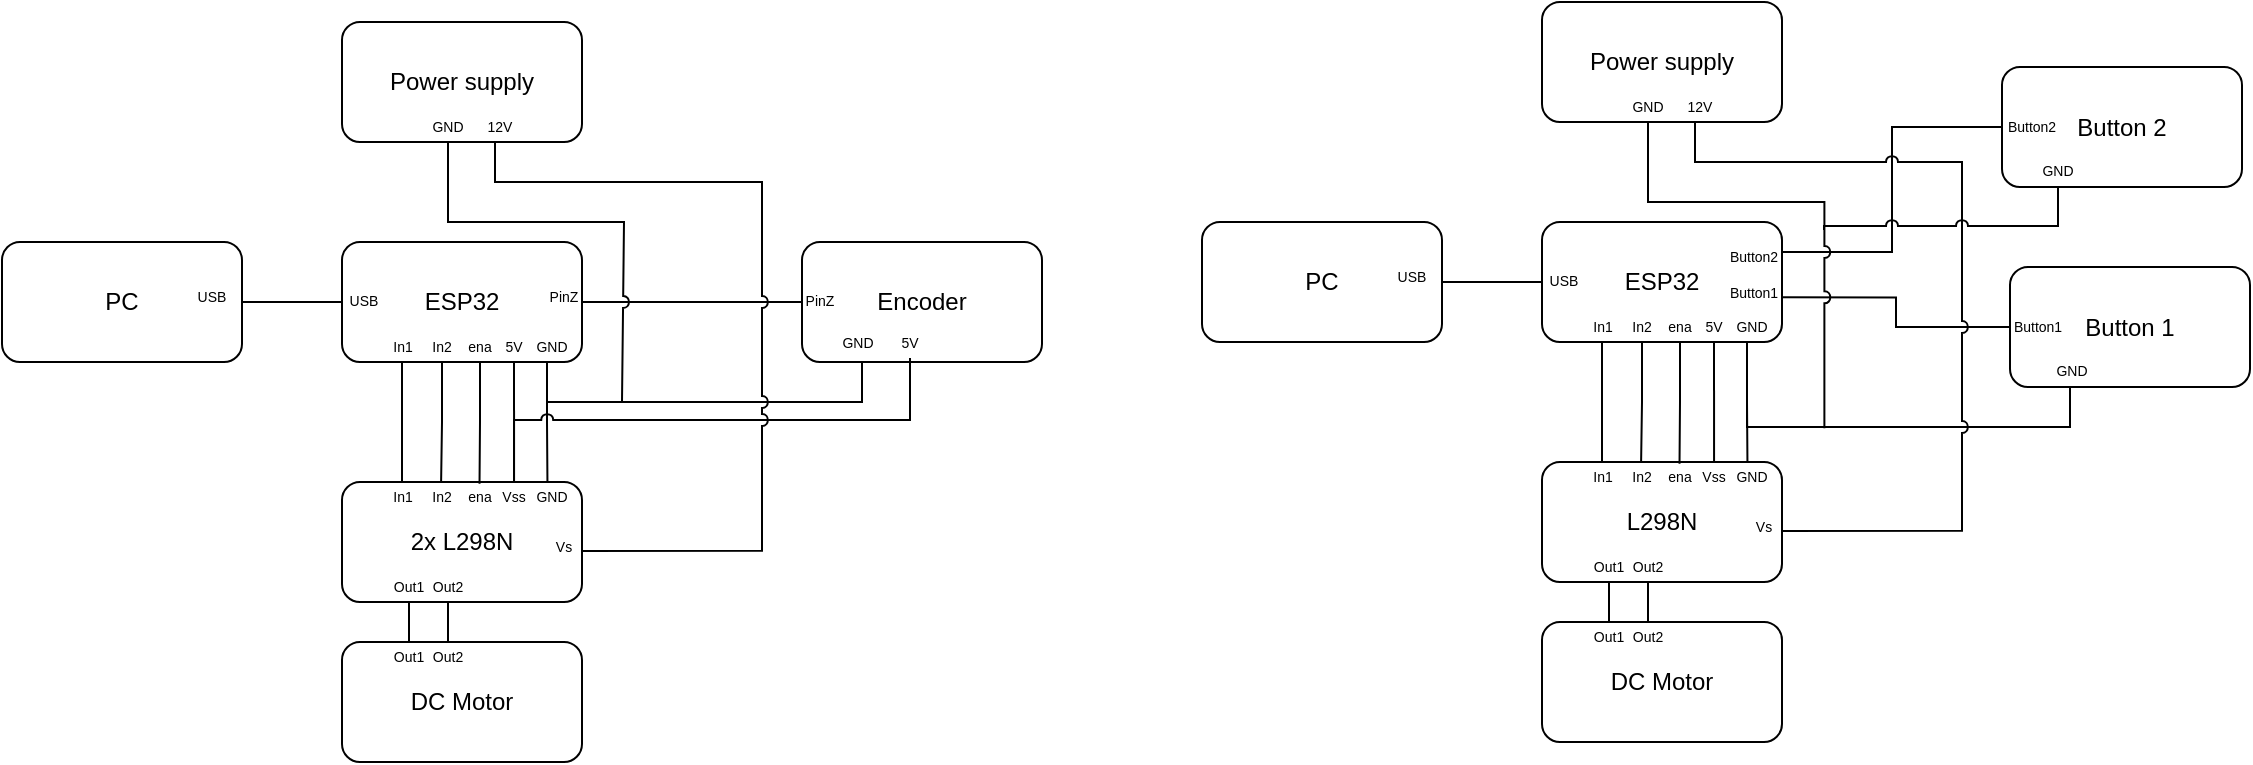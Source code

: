 <mxfile version="26.0.9">
  <diagram name="Page-1" id="eHWCF1_lmu0BEY_m_fHJ">
    <mxGraphModel dx="1500" dy="911" grid="1" gridSize="10" guides="1" tooltips="1" connect="1" arrows="1" fold="1" page="1" pageScale="1" pageWidth="850" pageHeight="1100" math="0" shadow="0">
      <root>
        <mxCell id="0" />
        <mxCell id="1" parent="0" />
        <mxCell id="RhXkEHR4p6690tRJ8TY4-12" style="edgeStyle=orthogonalEdgeStyle;shape=connector;rounded=0;orthogonalLoop=1;jettySize=auto;html=1;exitX=0.25;exitY=1;exitDx=0;exitDy=0;entryX=0.25;entryY=0;entryDx=0;entryDy=0;strokeColor=default;align=center;verticalAlign=middle;fontFamily=Helvetica;fontSize=11;fontColor=default;labelBackgroundColor=default;startFill=0;endArrow=none;" edge="1" parent="1" source="RhXkEHR4p6690tRJ8TY4-1" target="RhXkEHR4p6690tRJ8TY4-3">
          <mxGeometry relative="1" as="geometry" />
        </mxCell>
        <mxCell id="RhXkEHR4p6690tRJ8TY4-1" value="ESP32" style="rounded=1;whiteSpace=wrap;html=1;" vertex="1" parent="1">
          <mxGeometry x="230" y="270" width="120" height="60" as="geometry" />
        </mxCell>
        <mxCell id="RhXkEHR4p6690tRJ8TY4-2" value="Power supply" style="rounded=1;whiteSpace=wrap;html=1;" vertex="1" parent="1">
          <mxGeometry x="230" y="160" width="120" height="60" as="geometry" />
        </mxCell>
        <mxCell id="RhXkEHR4p6690tRJ8TY4-3" value="2x L298N" style="rounded=1;whiteSpace=wrap;html=1;" vertex="1" parent="1">
          <mxGeometry x="230" y="390" width="120" height="60" as="geometry" />
        </mxCell>
        <mxCell id="RhXkEHR4p6690tRJ8TY4-40" style="edgeStyle=orthogonalEdgeStyle;shape=connector;rounded=0;orthogonalLoop=1;jettySize=auto;html=1;exitX=0.25;exitY=1;exitDx=0;exitDy=0;entryX=0.25;entryY=1;entryDx=0;entryDy=0;strokeColor=default;align=center;verticalAlign=middle;fontFamily=Helvetica;fontSize=11;fontColor=default;labelBackgroundColor=default;startFill=0;endArrow=none;" edge="1" parent="1" source="RhXkEHR4p6690tRJ8TY4-6" target="RhXkEHR4p6690tRJ8TY4-19">
          <mxGeometry relative="1" as="geometry" />
        </mxCell>
        <mxCell id="RhXkEHR4p6690tRJ8TY4-6" value="Encoder" style="rounded=1;whiteSpace=wrap;html=1;" vertex="1" parent="1">
          <mxGeometry x="460" y="270" width="120" height="60" as="geometry" />
        </mxCell>
        <mxCell id="RhXkEHR4p6690tRJ8TY4-10" style="edgeStyle=orthogonalEdgeStyle;shape=connector;rounded=0;orthogonalLoop=1;jettySize=auto;html=1;exitX=1;exitY=0.5;exitDx=0;exitDy=0;strokeColor=default;align=center;verticalAlign=middle;fontFamily=Helvetica;fontSize=11;fontColor=default;labelBackgroundColor=default;startFill=0;endArrow=none;entryX=0;entryY=0.5;entryDx=0;entryDy=0;" edge="1" parent="1" source="RhXkEHR4p6690tRJ8TY4-7" target="RhXkEHR4p6690tRJ8TY4-1">
          <mxGeometry relative="1" as="geometry">
            <mxPoint x="220" y="300.143" as="targetPoint" />
          </mxGeometry>
        </mxCell>
        <mxCell id="RhXkEHR4p6690tRJ8TY4-7" value="PC" style="rounded=1;whiteSpace=wrap;html=1;" vertex="1" parent="1">
          <mxGeometry x="60" y="270" width="120" height="60" as="geometry" />
        </mxCell>
        <mxCell id="RhXkEHR4p6690tRJ8TY4-8" value="DC Motor" style="rounded=1;whiteSpace=wrap;html=1;" vertex="1" parent="1">
          <mxGeometry x="230" y="470" width="120" height="60" as="geometry" />
        </mxCell>
        <mxCell id="RhXkEHR4p6690tRJ8TY4-11" value="USB" style="text;html=1;align=center;verticalAlign=middle;whiteSpace=wrap;rounded=0;fontFamily=Helvetica;fontSize=7;fontColor=default;labelBackgroundColor=default;" vertex="1" parent="1">
          <mxGeometry x="226" y="292" width="30" height="15" as="geometry" />
        </mxCell>
        <mxCell id="RhXkEHR4p6690tRJ8TY4-13" value="In1" style="text;html=1;align=center;verticalAlign=middle;whiteSpace=wrap;rounded=0;fontFamily=Helvetica;fontSize=7;fontColor=default;labelBackgroundColor=default;" vertex="1" parent="1">
          <mxGeometry x="253" y="315" width="15" height="15" as="geometry" />
        </mxCell>
        <mxCell id="RhXkEHR4p6690tRJ8TY4-14" value="In2" style="text;html=1;align=center;verticalAlign=middle;whiteSpace=wrap;rounded=0;fontFamily=Helvetica;fontSize=7;fontColor=default;labelBackgroundColor=default;" vertex="1" parent="1">
          <mxGeometry x="275" y="315" width="10" height="15" as="geometry" />
        </mxCell>
        <mxCell id="RhXkEHR4p6690tRJ8TY4-15" value="ena" style="text;html=1;align=center;verticalAlign=middle;whiteSpace=wrap;rounded=0;fontFamily=Helvetica;fontSize=7;fontColor=default;labelBackgroundColor=default;" vertex="1" parent="1">
          <mxGeometry x="294" y="315" width="10" height="15" as="geometry" />
        </mxCell>
        <mxCell id="RhXkEHR4p6690tRJ8TY4-16" style="edgeStyle=orthogonalEdgeStyle;shape=connector;rounded=0;orthogonalLoop=1;jettySize=auto;html=1;exitX=0.5;exitY=1;exitDx=0;exitDy=0;entryX=0.413;entryY=-0.005;entryDx=0;entryDy=0;entryPerimeter=0;strokeColor=default;align=center;verticalAlign=middle;fontFamily=Helvetica;fontSize=11;fontColor=default;labelBackgroundColor=default;startFill=0;endArrow=none;" edge="1" parent="1" source="RhXkEHR4p6690tRJ8TY4-14" target="RhXkEHR4p6690tRJ8TY4-3">
          <mxGeometry relative="1" as="geometry" />
        </mxCell>
        <mxCell id="RhXkEHR4p6690tRJ8TY4-17" style="edgeStyle=orthogonalEdgeStyle;shape=connector;rounded=0;orthogonalLoop=1;jettySize=auto;html=1;exitX=0.5;exitY=1;exitDx=0;exitDy=0;entryX=0.573;entryY=0.014;entryDx=0;entryDy=0;entryPerimeter=0;strokeColor=default;align=center;verticalAlign=middle;fontFamily=Helvetica;fontSize=11;fontColor=default;labelBackgroundColor=default;startFill=0;endArrow=none;" edge="1" parent="1" source="RhXkEHR4p6690tRJ8TY4-15" target="RhXkEHR4p6690tRJ8TY4-3">
          <mxGeometry relative="1" as="geometry" />
        </mxCell>
        <mxCell id="RhXkEHR4p6690tRJ8TY4-18" value="5V" style="text;html=1;align=center;verticalAlign=middle;whiteSpace=wrap;rounded=0;fontFamily=Helvetica;fontSize=7;fontColor=default;labelBackgroundColor=default;" vertex="1" parent="1">
          <mxGeometry x="311" y="315" width="10" height="15" as="geometry" />
        </mxCell>
        <mxCell id="RhXkEHR4p6690tRJ8TY4-19" value="GND" style="text;html=1;align=center;verticalAlign=middle;whiteSpace=wrap;rounded=0;fontFamily=Helvetica;fontSize=7;fontColor=default;labelBackgroundColor=default;" vertex="1" parent="1">
          <mxGeometry x="330" y="315" width="10" height="15" as="geometry" />
        </mxCell>
        <mxCell id="RhXkEHR4p6690tRJ8TY4-20" style="edgeStyle=orthogonalEdgeStyle;shape=connector;rounded=0;orthogonalLoop=1;jettySize=auto;html=1;exitX=0.5;exitY=1;exitDx=0;exitDy=0;entryX=0.717;entryY=0.008;entryDx=0;entryDy=0;entryPerimeter=0;strokeColor=default;align=center;verticalAlign=middle;fontFamily=Helvetica;fontSize=11;fontColor=default;labelBackgroundColor=default;startFill=0;endArrow=none;" edge="1" parent="1" source="RhXkEHR4p6690tRJ8TY4-18" target="RhXkEHR4p6690tRJ8TY4-3">
          <mxGeometry relative="1" as="geometry" />
        </mxCell>
        <mxCell id="RhXkEHR4p6690tRJ8TY4-21" style="edgeStyle=orthogonalEdgeStyle;shape=connector;rounded=0;orthogonalLoop=1;jettySize=auto;html=1;exitX=0.25;exitY=1;exitDx=0;exitDy=0;entryX=0.856;entryY=0.002;entryDx=0;entryDy=0;entryPerimeter=0;strokeColor=default;align=center;verticalAlign=middle;fontFamily=Helvetica;fontSize=11;fontColor=default;labelBackgroundColor=default;startFill=0;endArrow=none;" edge="1" parent="1" source="RhXkEHR4p6690tRJ8TY4-19" target="RhXkEHR4p6690tRJ8TY4-3">
          <mxGeometry relative="1" as="geometry" />
        </mxCell>
        <mxCell id="RhXkEHR4p6690tRJ8TY4-22" value="In1" style="text;html=1;align=center;verticalAlign=middle;whiteSpace=wrap;rounded=0;fontFamily=Helvetica;fontSize=7;fontColor=default;labelBackgroundColor=default;" vertex="1" parent="1">
          <mxGeometry x="253" y="390" width="15" height="15" as="geometry" />
        </mxCell>
        <mxCell id="RhXkEHR4p6690tRJ8TY4-23" value="In2" style="text;html=1;align=center;verticalAlign=middle;whiteSpace=wrap;rounded=0;fontFamily=Helvetica;fontSize=7;fontColor=default;labelBackgroundColor=default;" vertex="1" parent="1">
          <mxGeometry x="275" y="390" width="10" height="15" as="geometry" />
        </mxCell>
        <mxCell id="RhXkEHR4p6690tRJ8TY4-24" value="ena" style="text;html=1;align=center;verticalAlign=middle;whiteSpace=wrap;rounded=0;fontFamily=Helvetica;fontSize=7;fontColor=default;labelBackgroundColor=default;" vertex="1" parent="1">
          <mxGeometry x="294" y="390" width="10" height="15" as="geometry" />
        </mxCell>
        <mxCell id="RhXkEHR4p6690tRJ8TY4-25" value="Vss" style="text;html=1;align=center;verticalAlign=middle;whiteSpace=wrap;rounded=0;fontFamily=Helvetica;fontSize=7;fontColor=default;labelBackgroundColor=default;" vertex="1" parent="1">
          <mxGeometry x="311" y="390" width="10" height="15" as="geometry" />
        </mxCell>
        <mxCell id="RhXkEHR4p6690tRJ8TY4-26" value="GND" style="text;html=1;align=center;verticalAlign=middle;whiteSpace=wrap;rounded=0;fontFamily=Helvetica;fontSize=7;fontColor=default;labelBackgroundColor=default;" vertex="1" parent="1">
          <mxGeometry x="330" y="390" width="10" height="15" as="geometry" />
        </mxCell>
        <mxCell id="RhXkEHR4p6690tRJ8TY4-27" value="Out1" style="text;html=1;align=center;verticalAlign=middle;whiteSpace=wrap;rounded=0;fontFamily=Helvetica;fontSize=7;fontColor=default;labelBackgroundColor=default;" vertex="1" parent="1">
          <mxGeometry x="256" y="435" width="15" height="15" as="geometry" />
        </mxCell>
        <mxCell id="RhXkEHR4p6690tRJ8TY4-50" style="edgeStyle=orthogonalEdgeStyle;shape=connector;rounded=0;orthogonalLoop=1;jettySize=auto;html=1;exitX=0.5;exitY=1;exitDx=0;exitDy=0;entryX=0.5;entryY=0;entryDx=0;entryDy=0;strokeColor=default;align=center;verticalAlign=middle;fontFamily=Helvetica;fontSize=11;fontColor=default;labelBackgroundColor=default;startFill=0;endArrow=none;" edge="1" parent="1" source="RhXkEHR4p6690tRJ8TY4-28" target="RhXkEHR4p6690tRJ8TY4-45">
          <mxGeometry relative="1" as="geometry" />
        </mxCell>
        <mxCell id="RhXkEHR4p6690tRJ8TY4-28" value="Out2" style="text;html=1;align=center;verticalAlign=middle;whiteSpace=wrap;rounded=0;fontFamily=Helvetica;fontSize=7;fontColor=default;labelBackgroundColor=default;" vertex="1" parent="1">
          <mxGeometry x="278" y="435" width="10" height="15" as="geometry" />
        </mxCell>
        <mxCell id="RhXkEHR4p6690tRJ8TY4-29" style="edgeStyle=orthogonalEdgeStyle;shape=connector;rounded=0;orthogonalLoop=1;jettySize=auto;html=1;exitX=0.5;exitY=1;exitDx=0;exitDy=0;strokeColor=default;align=center;verticalAlign=middle;fontFamily=Helvetica;fontSize=11;fontColor=default;labelBackgroundColor=default;startFill=0;endArrow=none;entryX=0.5;entryY=0;entryDx=0;entryDy=0;" edge="1" parent="1" source="RhXkEHR4p6690tRJ8TY4-27" target="RhXkEHR4p6690tRJ8TY4-44">
          <mxGeometry relative="1" as="geometry">
            <mxPoint x="264" y="580" as="targetPoint" />
          </mxGeometry>
        </mxCell>
        <mxCell id="RhXkEHR4p6690tRJ8TY4-31" value="Vs" style="text;html=1;align=center;verticalAlign=middle;whiteSpace=wrap;rounded=0;fontFamily=Helvetica;fontSize=7;fontColor=default;labelBackgroundColor=default;" vertex="1" parent="1">
          <mxGeometry x="336" y="415" width="10" height="15" as="geometry" />
        </mxCell>
        <mxCell id="RhXkEHR4p6690tRJ8TY4-33" value="12V" style="text;html=1;align=center;verticalAlign=middle;whiteSpace=wrap;rounded=0;fontFamily=Helvetica;fontSize=7;fontColor=default;labelBackgroundColor=default;" vertex="1" parent="1">
          <mxGeometry x="304" y="205" width="10" height="15" as="geometry" />
        </mxCell>
        <mxCell id="RhXkEHR4p6690tRJ8TY4-34" value="GND" style="text;html=1;align=center;verticalAlign=middle;whiteSpace=wrap;rounded=0;fontFamily=Helvetica;fontSize=7;fontColor=default;labelBackgroundColor=default;" vertex="1" parent="1">
          <mxGeometry x="278" y="205" width="10" height="15" as="geometry" />
        </mxCell>
        <mxCell id="RhXkEHR4p6690tRJ8TY4-35" value="PinZ" style="text;html=1;align=center;verticalAlign=middle;whiteSpace=wrap;rounded=0;fontFamily=Helvetica;fontSize=7;fontColor=default;labelBackgroundColor=default;" vertex="1" parent="1">
          <mxGeometry x="336" y="290" width="10" height="15" as="geometry" />
        </mxCell>
        <mxCell id="RhXkEHR4p6690tRJ8TY4-36" value="PinZ" style="text;html=1;align=center;verticalAlign=middle;whiteSpace=wrap;rounded=0;fontFamily=Helvetica;fontSize=7;fontColor=default;labelBackgroundColor=default;" vertex="1" parent="1">
          <mxGeometry x="464" y="292.5" width="10" height="15" as="geometry" />
        </mxCell>
        <mxCell id="RhXkEHR4p6690tRJ8TY4-37" value="GND" style="text;html=1;align=center;verticalAlign=middle;whiteSpace=wrap;rounded=0;fontFamily=Helvetica;fontSize=7;fontColor=default;labelBackgroundColor=default;" vertex="1" parent="1">
          <mxGeometry x="483" y="313" width="10" height="15" as="geometry" />
        </mxCell>
        <mxCell id="RhXkEHR4p6690tRJ8TY4-39" style="edgeStyle=orthogonalEdgeStyle;shape=connector;rounded=0;orthogonalLoop=1;jettySize=auto;html=1;exitX=0.5;exitY=1;exitDx=0;exitDy=0;entryX=0.5;entryY=0;entryDx=0;entryDy=0;strokeColor=default;align=center;verticalAlign=middle;fontFamily=Helvetica;fontSize=11;fontColor=default;labelBackgroundColor=default;startFill=0;endArrow=none;jumpStyle=arc;" edge="1" parent="1" source="RhXkEHR4p6690tRJ8TY4-38" target="RhXkEHR4p6690tRJ8TY4-25">
          <mxGeometry relative="1" as="geometry" />
        </mxCell>
        <mxCell id="RhXkEHR4p6690tRJ8TY4-38" value="5V" style="text;html=1;align=center;verticalAlign=middle;whiteSpace=wrap;rounded=0;fontFamily=Helvetica;fontSize=7;fontColor=default;labelBackgroundColor=default;" vertex="1" parent="1">
          <mxGeometry x="509" y="313" width="10" height="15" as="geometry" />
        </mxCell>
        <mxCell id="RhXkEHR4p6690tRJ8TY4-41" style="edgeStyle=orthogonalEdgeStyle;shape=connector;rounded=0;orthogonalLoop=1;jettySize=auto;html=1;entryX=1;entryY=0.5;entryDx=0;entryDy=0;strokeColor=default;align=center;verticalAlign=middle;fontFamily=Helvetica;fontSize=11;fontColor=default;labelBackgroundColor=default;startFill=0;endArrow=none;" edge="1" parent="1" source="RhXkEHR4p6690tRJ8TY4-6" target="RhXkEHR4p6690tRJ8TY4-1">
          <mxGeometry relative="1" as="geometry" />
        </mxCell>
        <mxCell id="RhXkEHR4p6690tRJ8TY4-44" value="Out1" style="text;html=1;align=center;verticalAlign=middle;whiteSpace=wrap;rounded=0;fontFamily=Helvetica;fontSize=7;fontColor=default;labelBackgroundColor=default;" vertex="1" parent="1">
          <mxGeometry x="256" y="470" width="15" height="15" as="geometry" />
        </mxCell>
        <mxCell id="RhXkEHR4p6690tRJ8TY4-45" value="Out2" style="text;html=1;align=center;verticalAlign=middle;whiteSpace=wrap;rounded=0;fontFamily=Helvetica;fontSize=7;fontColor=default;labelBackgroundColor=default;" vertex="1" parent="1">
          <mxGeometry x="278" y="470" width="10" height="15" as="geometry" />
        </mxCell>
        <mxCell id="RhXkEHR4p6690tRJ8TY4-47" style="edgeStyle=orthogonalEdgeStyle;shape=connector;rounded=0;orthogonalLoop=1;jettySize=auto;html=1;exitX=0.5;exitY=1;exitDx=0;exitDy=0;strokeColor=default;align=center;verticalAlign=middle;fontFamily=Helvetica;fontSize=11;fontColor=default;labelBackgroundColor=default;startFill=0;endArrow=none;jumpStyle=arc;" edge="1" parent="1" source="RhXkEHR4p6690tRJ8TY4-34">
          <mxGeometry relative="1" as="geometry">
            <mxPoint x="370" y="350" as="targetPoint" />
            <Array as="points">
              <mxPoint x="283" y="260" />
              <mxPoint x="371" y="260" />
              <mxPoint x="371" y="350" />
            </Array>
          </mxGeometry>
        </mxCell>
        <mxCell id="RhXkEHR4p6690tRJ8TY4-48" style="edgeStyle=orthogonalEdgeStyle;shape=connector;rounded=0;orthogonalLoop=1;jettySize=auto;html=1;exitX=0.25;exitY=1;exitDx=0;exitDy=0;strokeColor=default;align=center;verticalAlign=middle;fontFamily=Helvetica;fontSize=11;fontColor=default;labelBackgroundColor=default;startFill=0;endArrow=none;entryX=1.003;entryY=0.574;entryDx=0;entryDy=0;entryPerimeter=0;jumpStyle=arc;" edge="1" parent="1" source="RhXkEHR4p6690tRJ8TY4-33" target="RhXkEHR4p6690tRJ8TY4-3">
          <mxGeometry relative="1" as="geometry">
            <mxPoint x="400" y="470" as="targetPoint" />
            <Array as="points">
              <mxPoint x="307" y="240" />
              <mxPoint x="440" y="240" />
              <mxPoint x="440" y="424" />
            </Array>
          </mxGeometry>
        </mxCell>
        <mxCell id="RhXkEHR4p6690tRJ8TY4-49" value="USB" style="text;html=1;align=center;verticalAlign=middle;whiteSpace=wrap;rounded=0;fontFamily=Helvetica;fontSize=7;fontColor=default;labelBackgroundColor=default;" vertex="1" parent="1">
          <mxGeometry x="150" y="290" width="30" height="15" as="geometry" />
        </mxCell>
        <mxCell id="RhXkEHR4p6690tRJ8TY4-51" style="edgeStyle=orthogonalEdgeStyle;shape=connector;rounded=0;orthogonalLoop=1;jettySize=auto;html=1;exitX=0.25;exitY=1;exitDx=0;exitDy=0;entryX=0.25;entryY=0;entryDx=0;entryDy=0;strokeColor=default;align=center;verticalAlign=middle;fontFamily=Helvetica;fontSize=11;fontColor=default;labelBackgroundColor=default;startFill=0;endArrow=none;" edge="1" parent="1" source="RhXkEHR4p6690tRJ8TY4-52" target="RhXkEHR4p6690tRJ8TY4-54">
          <mxGeometry relative="1" as="geometry" />
        </mxCell>
        <mxCell id="RhXkEHR4p6690tRJ8TY4-99" style="edgeStyle=orthogonalEdgeStyle;shape=connector;rounded=0;orthogonalLoop=1;jettySize=auto;html=1;exitX=1;exitY=0.25;exitDx=0;exitDy=0;entryX=0;entryY=0.5;entryDx=0;entryDy=0;strokeColor=default;align=center;verticalAlign=middle;fontFamily=Helvetica;fontSize=11;fontColor=default;labelBackgroundColor=default;startFill=0;endArrow=none;" edge="1" parent="1" source="RhXkEHR4p6690tRJ8TY4-52" target="RhXkEHR4p6690tRJ8TY4-93">
          <mxGeometry relative="1" as="geometry" />
        </mxCell>
        <mxCell id="RhXkEHR4p6690tRJ8TY4-52" value="ESP32" style="rounded=1;whiteSpace=wrap;html=1;" vertex="1" parent="1">
          <mxGeometry x="830" y="260" width="120" height="60" as="geometry" />
        </mxCell>
        <mxCell id="RhXkEHR4p6690tRJ8TY4-53" value="Power supply" style="rounded=1;whiteSpace=wrap;html=1;" vertex="1" parent="1">
          <mxGeometry x="830" y="150" width="120" height="60" as="geometry" />
        </mxCell>
        <mxCell id="RhXkEHR4p6690tRJ8TY4-54" value="L298N" style="rounded=1;whiteSpace=wrap;html=1;" vertex="1" parent="1">
          <mxGeometry x="830" y="380" width="120" height="60" as="geometry" />
        </mxCell>
        <mxCell id="RhXkEHR4p6690tRJ8TY4-55" style="edgeStyle=orthogonalEdgeStyle;shape=connector;rounded=0;orthogonalLoop=1;jettySize=auto;html=1;exitX=0.25;exitY=1;exitDx=0;exitDy=0;entryX=0.25;entryY=1;entryDx=0;entryDy=0;strokeColor=default;align=center;verticalAlign=middle;fontFamily=Helvetica;fontSize=11;fontColor=default;labelBackgroundColor=default;startFill=0;endArrow=none;" edge="1" parent="1" source="RhXkEHR4p6690tRJ8TY4-56" target="RhXkEHR4p6690tRJ8TY4-67">
          <mxGeometry relative="1" as="geometry" />
        </mxCell>
        <mxCell id="RhXkEHR4p6690tRJ8TY4-56" value="Button 1" style="rounded=1;whiteSpace=wrap;html=1;" vertex="1" parent="1">
          <mxGeometry x="1064" y="282.5" width="120" height="60" as="geometry" />
        </mxCell>
        <mxCell id="RhXkEHR4p6690tRJ8TY4-57" style="edgeStyle=orthogonalEdgeStyle;shape=connector;rounded=0;orthogonalLoop=1;jettySize=auto;html=1;exitX=1;exitY=0.5;exitDx=0;exitDy=0;strokeColor=default;align=center;verticalAlign=middle;fontFamily=Helvetica;fontSize=11;fontColor=default;labelBackgroundColor=default;startFill=0;endArrow=none;entryX=0;entryY=0.5;entryDx=0;entryDy=0;" edge="1" parent="1" source="RhXkEHR4p6690tRJ8TY4-58" target="RhXkEHR4p6690tRJ8TY4-52">
          <mxGeometry relative="1" as="geometry">
            <mxPoint x="820" y="290.143" as="targetPoint" />
          </mxGeometry>
        </mxCell>
        <mxCell id="RhXkEHR4p6690tRJ8TY4-58" value="PC" style="rounded=1;whiteSpace=wrap;html=1;" vertex="1" parent="1">
          <mxGeometry x="660" y="260" width="120" height="60" as="geometry" />
        </mxCell>
        <mxCell id="RhXkEHR4p6690tRJ8TY4-59" value="DC Motor" style="rounded=1;whiteSpace=wrap;html=1;" vertex="1" parent="1">
          <mxGeometry x="830" y="460" width="120" height="60" as="geometry" />
        </mxCell>
        <mxCell id="RhXkEHR4p6690tRJ8TY4-60" value="USB" style="text;html=1;align=center;verticalAlign=middle;whiteSpace=wrap;rounded=0;fontFamily=Helvetica;fontSize=7;fontColor=default;labelBackgroundColor=default;" vertex="1" parent="1">
          <mxGeometry x="826" y="282" width="30" height="15" as="geometry" />
        </mxCell>
        <mxCell id="RhXkEHR4p6690tRJ8TY4-61" value="In1" style="text;html=1;align=center;verticalAlign=middle;whiteSpace=wrap;rounded=0;fontFamily=Helvetica;fontSize=7;fontColor=default;labelBackgroundColor=default;" vertex="1" parent="1">
          <mxGeometry x="853" y="305" width="15" height="15" as="geometry" />
        </mxCell>
        <mxCell id="RhXkEHR4p6690tRJ8TY4-62" value="In2" style="text;html=1;align=center;verticalAlign=middle;whiteSpace=wrap;rounded=0;fontFamily=Helvetica;fontSize=7;fontColor=default;labelBackgroundColor=default;" vertex="1" parent="1">
          <mxGeometry x="875" y="305" width="10" height="15" as="geometry" />
        </mxCell>
        <mxCell id="RhXkEHR4p6690tRJ8TY4-63" value="ena" style="text;html=1;align=center;verticalAlign=middle;whiteSpace=wrap;rounded=0;fontFamily=Helvetica;fontSize=7;fontColor=default;labelBackgroundColor=default;" vertex="1" parent="1">
          <mxGeometry x="894" y="305" width="10" height="15" as="geometry" />
        </mxCell>
        <mxCell id="RhXkEHR4p6690tRJ8TY4-64" style="edgeStyle=orthogonalEdgeStyle;shape=connector;rounded=0;orthogonalLoop=1;jettySize=auto;html=1;exitX=0.5;exitY=1;exitDx=0;exitDy=0;entryX=0.413;entryY=-0.005;entryDx=0;entryDy=0;entryPerimeter=0;strokeColor=default;align=center;verticalAlign=middle;fontFamily=Helvetica;fontSize=11;fontColor=default;labelBackgroundColor=default;startFill=0;endArrow=none;" edge="1" parent="1" source="RhXkEHR4p6690tRJ8TY4-62" target="RhXkEHR4p6690tRJ8TY4-54">
          <mxGeometry relative="1" as="geometry" />
        </mxCell>
        <mxCell id="RhXkEHR4p6690tRJ8TY4-65" style="edgeStyle=orthogonalEdgeStyle;shape=connector;rounded=0;orthogonalLoop=1;jettySize=auto;html=1;exitX=0.5;exitY=1;exitDx=0;exitDy=0;entryX=0.573;entryY=0.014;entryDx=0;entryDy=0;entryPerimeter=0;strokeColor=default;align=center;verticalAlign=middle;fontFamily=Helvetica;fontSize=11;fontColor=default;labelBackgroundColor=default;startFill=0;endArrow=none;" edge="1" parent="1" source="RhXkEHR4p6690tRJ8TY4-63" target="RhXkEHR4p6690tRJ8TY4-54">
          <mxGeometry relative="1" as="geometry" />
        </mxCell>
        <mxCell id="RhXkEHR4p6690tRJ8TY4-66" value="5V" style="text;html=1;align=center;verticalAlign=middle;whiteSpace=wrap;rounded=0;fontFamily=Helvetica;fontSize=7;fontColor=default;labelBackgroundColor=default;" vertex="1" parent="1">
          <mxGeometry x="911" y="305" width="10" height="15" as="geometry" />
        </mxCell>
        <mxCell id="RhXkEHR4p6690tRJ8TY4-67" value="GND" style="text;html=1;align=center;verticalAlign=middle;whiteSpace=wrap;rounded=0;fontFamily=Helvetica;fontSize=7;fontColor=default;labelBackgroundColor=default;" vertex="1" parent="1">
          <mxGeometry x="930" y="305" width="10" height="15" as="geometry" />
        </mxCell>
        <mxCell id="RhXkEHR4p6690tRJ8TY4-68" style="edgeStyle=orthogonalEdgeStyle;shape=connector;rounded=0;orthogonalLoop=1;jettySize=auto;html=1;exitX=0.5;exitY=1;exitDx=0;exitDy=0;entryX=0.717;entryY=0.008;entryDx=0;entryDy=0;entryPerimeter=0;strokeColor=default;align=center;verticalAlign=middle;fontFamily=Helvetica;fontSize=11;fontColor=default;labelBackgroundColor=default;startFill=0;endArrow=none;" edge="1" parent="1" source="RhXkEHR4p6690tRJ8TY4-66" target="RhXkEHR4p6690tRJ8TY4-54">
          <mxGeometry relative="1" as="geometry" />
        </mxCell>
        <mxCell id="RhXkEHR4p6690tRJ8TY4-69" style="edgeStyle=orthogonalEdgeStyle;shape=connector;rounded=0;orthogonalLoop=1;jettySize=auto;html=1;exitX=0.25;exitY=1;exitDx=0;exitDy=0;entryX=0.856;entryY=0.002;entryDx=0;entryDy=0;entryPerimeter=0;strokeColor=default;align=center;verticalAlign=middle;fontFamily=Helvetica;fontSize=11;fontColor=default;labelBackgroundColor=default;startFill=0;endArrow=none;" edge="1" parent="1" source="RhXkEHR4p6690tRJ8TY4-67" target="RhXkEHR4p6690tRJ8TY4-54">
          <mxGeometry relative="1" as="geometry" />
        </mxCell>
        <mxCell id="RhXkEHR4p6690tRJ8TY4-70" value="In1" style="text;html=1;align=center;verticalAlign=middle;whiteSpace=wrap;rounded=0;fontFamily=Helvetica;fontSize=7;fontColor=default;labelBackgroundColor=default;" vertex="1" parent="1">
          <mxGeometry x="853" y="380" width="15" height="15" as="geometry" />
        </mxCell>
        <mxCell id="RhXkEHR4p6690tRJ8TY4-71" value="In2" style="text;html=1;align=center;verticalAlign=middle;whiteSpace=wrap;rounded=0;fontFamily=Helvetica;fontSize=7;fontColor=default;labelBackgroundColor=default;" vertex="1" parent="1">
          <mxGeometry x="875" y="380" width="10" height="15" as="geometry" />
        </mxCell>
        <mxCell id="RhXkEHR4p6690tRJ8TY4-72" value="ena" style="text;html=1;align=center;verticalAlign=middle;whiteSpace=wrap;rounded=0;fontFamily=Helvetica;fontSize=7;fontColor=default;labelBackgroundColor=default;" vertex="1" parent="1">
          <mxGeometry x="894" y="380" width="10" height="15" as="geometry" />
        </mxCell>
        <mxCell id="RhXkEHR4p6690tRJ8TY4-73" value="Vss" style="text;html=1;align=center;verticalAlign=middle;whiteSpace=wrap;rounded=0;fontFamily=Helvetica;fontSize=7;fontColor=default;labelBackgroundColor=default;" vertex="1" parent="1">
          <mxGeometry x="911" y="380" width="10" height="15" as="geometry" />
        </mxCell>
        <mxCell id="RhXkEHR4p6690tRJ8TY4-74" value="GND" style="text;html=1;align=center;verticalAlign=middle;whiteSpace=wrap;rounded=0;fontFamily=Helvetica;fontSize=7;fontColor=default;labelBackgroundColor=default;" vertex="1" parent="1">
          <mxGeometry x="930" y="380" width="10" height="15" as="geometry" />
        </mxCell>
        <mxCell id="RhXkEHR4p6690tRJ8TY4-75" value="Out1" style="text;html=1;align=center;verticalAlign=middle;whiteSpace=wrap;rounded=0;fontFamily=Helvetica;fontSize=7;fontColor=default;labelBackgroundColor=default;" vertex="1" parent="1">
          <mxGeometry x="856" y="425" width="15" height="15" as="geometry" />
        </mxCell>
        <mxCell id="RhXkEHR4p6690tRJ8TY4-76" style="edgeStyle=orthogonalEdgeStyle;shape=connector;rounded=0;orthogonalLoop=1;jettySize=auto;html=1;exitX=0.5;exitY=1;exitDx=0;exitDy=0;entryX=0.5;entryY=0;entryDx=0;entryDy=0;strokeColor=default;align=center;verticalAlign=middle;fontFamily=Helvetica;fontSize=11;fontColor=default;labelBackgroundColor=default;startFill=0;endArrow=none;" edge="1" parent="1" source="RhXkEHR4p6690tRJ8TY4-77" target="RhXkEHR4p6690tRJ8TY4-89">
          <mxGeometry relative="1" as="geometry" />
        </mxCell>
        <mxCell id="RhXkEHR4p6690tRJ8TY4-77" value="Out2" style="text;html=1;align=center;verticalAlign=middle;whiteSpace=wrap;rounded=0;fontFamily=Helvetica;fontSize=7;fontColor=default;labelBackgroundColor=default;" vertex="1" parent="1">
          <mxGeometry x="878" y="425" width="10" height="15" as="geometry" />
        </mxCell>
        <mxCell id="RhXkEHR4p6690tRJ8TY4-78" style="edgeStyle=orthogonalEdgeStyle;shape=connector;rounded=0;orthogonalLoop=1;jettySize=auto;html=1;exitX=0.5;exitY=1;exitDx=0;exitDy=0;strokeColor=default;align=center;verticalAlign=middle;fontFamily=Helvetica;fontSize=11;fontColor=default;labelBackgroundColor=default;startFill=0;endArrow=none;entryX=0.5;entryY=0;entryDx=0;entryDy=0;" edge="1" parent="1" source="RhXkEHR4p6690tRJ8TY4-75" target="RhXkEHR4p6690tRJ8TY4-88">
          <mxGeometry relative="1" as="geometry">
            <mxPoint x="864" y="570" as="targetPoint" />
          </mxGeometry>
        </mxCell>
        <mxCell id="RhXkEHR4p6690tRJ8TY4-79" value="Vs" style="text;html=1;align=center;verticalAlign=middle;whiteSpace=wrap;rounded=0;fontFamily=Helvetica;fontSize=7;fontColor=default;labelBackgroundColor=default;" vertex="1" parent="1">
          <mxGeometry x="936" y="405" width="10" height="15" as="geometry" />
        </mxCell>
        <mxCell id="RhXkEHR4p6690tRJ8TY4-80" value="12V" style="text;html=1;align=center;verticalAlign=middle;whiteSpace=wrap;rounded=0;fontFamily=Helvetica;fontSize=7;fontColor=default;labelBackgroundColor=default;" vertex="1" parent="1">
          <mxGeometry x="904" y="195" width="10" height="15" as="geometry" />
        </mxCell>
        <mxCell id="RhXkEHR4p6690tRJ8TY4-81" value="GND" style="text;html=1;align=center;verticalAlign=middle;whiteSpace=wrap;rounded=0;fontFamily=Helvetica;fontSize=7;fontColor=default;labelBackgroundColor=default;" vertex="1" parent="1">
          <mxGeometry x="878" y="195" width="10" height="15" as="geometry" />
        </mxCell>
        <mxCell id="RhXkEHR4p6690tRJ8TY4-82" value="Button1" style="text;html=1;align=center;verticalAlign=middle;whiteSpace=wrap;rounded=0;fontFamily=Helvetica;fontSize=7;fontColor=default;labelBackgroundColor=default;" vertex="1" parent="1">
          <mxGeometry x="931" y="288" width="10" height="15" as="geometry" />
        </mxCell>
        <mxCell id="RhXkEHR4p6690tRJ8TY4-83" value="Button1" style="text;html=1;align=center;verticalAlign=middle;whiteSpace=wrap;rounded=0;fontFamily=Helvetica;fontSize=7;fontColor=default;labelBackgroundColor=default;" vertex="1" parent="1">
          <mxGeometry x="1073" y="305" width="10" height="15" as="geometry" />
        </mxCell>
        <mxCell id="RhXkEHR4p6690tRJ8TY4-84" value="GND" style="text;html=1;align=center;verticalAlign=middle;whiteSpace=wrap;rounded=0;fontFamily=Helvetica;fontSize=7;fontColor=default;labelBackgroundColor=default;" vertex="1" parent="1">
          <mxGeometry x="1090" y="327.5" width="10" height="15" as="geometry" />
        </mxCell>
        <mxCell id="RhXkEHR4p6690tRJ8TY4-87" style="edgeStyle=orthogonalEdgeStyle;shape=connector;rounded=0;orthogonalLoop=1;jettySize=auto;html=1;entryX=0.998;entryY=0.628;entryDx=0;entryDy=0;strokeColor=default;align=center;verticalAlign=middle;fontFamily=Helvetica;fontSize=11;fontColor=default;labelBackgroundColor=default;startFill=0;endArrow=none;entryPerimeter=0;" edge="1" parent="1" source="RhXkEHR4p6690tRJ8TY4-56" target="RhXkEHR4p6690tRJ8TY4-52">
          <mxGeometry relative="1" as="geometry" />
        </mxCell>
        <mxCell id="RhXkEHR4p6690tRJ8TY4-88" value="Out1" style="text;html=1;align=center;verticalAlign=middle;whiteSpace=wrap;rounded=0;fontFamily=Helvetica;fontSize=7;fontColor=default;labelBackgroundColor=default;" vertex="1" parent="1">
          <mxGeometry x="856" y="460" width="15" height="15" as="geometry" />
        </mxCell>
        <mxCell id="RhXkEHR4p6690tRJ8TY4-89" value="Out2" style="text;html=1;align=center;verticalAlign=middle;whiteSpace=wrap;rounded=0;fontFamily=Helvetica;fontSize=7;fontColor=default;labelBackgroundColor=default;" vertex="1" parent="1">
          <mxGeometry x="878" y="460" width="10" height="15" as="geometry" />
        </mxCell>
        <mxCell id="RhXkEHR4p6690tRJ8TY4-91" style="edgeStyle=orthogonalEdgeStyle;shape=connector;rounded=0;orthogonalLoop=1;jettySize=auto;html=1;exitX=0.25;exitY=1;exitDx=0;exitDy=0;strokeColor=default;align=center;verticalAlign=middle;fontFamily=Helvetica;fontSize=11;fontColor=default;labelBackgroundColor=default;startFill=0;endArrow=none;entryX=1.003;entryY=0.574;entryDx=0;entryDy=0;entryPerimeter=0;jumpStyle=arc;" edge="1" parent="1" source="RhXkEHR4p6690tRJ8TY4-80" target="RhXkEHR4p6690tRJ8TY4-54">
          <mxGeometry relative="1" as="geometry">
            <mxPoint x="1000" y="460" as="targetPoint" />
            <Array as="points">
              <mxPoint x="907" y="230" />
              <mxPoint x="1040" y="230" />
              <mxPoint x="1040" y="414" />
            </Array>
          </mxGeometry>
        </mxCell>
        <mxCell id="RhXkEHR4p6690tRJ8TY4-92" value="USB" style="text;html=1;align=center;verticalAlign=middle;whiteSpace=wrap;rounded=0;fontFamily=Helvetica;fontSize=7;fontColor=default;labelBackgroundColor=default;" vertex="1" parent="1">
          <mxGeometry x="750" y="280" width="30" height="15" as="geometry" />
        </mxCell>
        <mxCell id="RhXkEHR4p6690tRJ8TY4-93" value="Button 2" style="rounded=1;whiteSpace=wrap;html=1;" vertex="1" parent="1">
          <mxGeometry x="1060" y="182.5" width="120" height="60" as="geometry" />
        </mxCell>
        <mxCell id="RhXkEHR4p6690tRJ8TY4-95" style="edgeStyle=orthogonalEdgeStyle;shape=connector;rounded=0;orthogonalLoop=1;jettySize=auto;html=1;exitX=0.5;exitY=1;exitDx=0;exitDy=0;strokeColor=default;align=center;verticalAlign=middle;fontFamily=Helvetica;fontSize=11;fontColor=default;labelBackgroundColor=default;startFill=0;endArrow=none;jumpStyle=arc;" edge="1" parent="1" source="RhXkEHR4p6690tRJ8TY4-81">
          <mxGeometry relative="1" as="geometry">
            <mxPoint x="971.194" y="363.097" as="targetPoint" />
            <Array as="points">
              <mxPoint x="883" y="250" />
              <mxPoint x="971" y="250" />
            </Array>
          </mxGeometry>
        </mxCell>
        <mxCell id="RhXkEHR4p6690tRJ8TY4-96" value="Button2" style="text;html=1;align=center;verticalAlign=middle;whiteSpace=wrap;rounded=0;fontFamily=Helvetica;fontSize=7;fontColor=default;labelBackgroundColor=default;" vertex="1" parent="1">
          <mxGeometry x="1070" y="205" width="10" height="15" as="geometry" />
        </mxCell>
        <mxCell id="RhXkEHR4p6690tRJ8TY4-97" value="Button2" style="text;html=1;align=center;verticalAlign=middle;whiteSpace=wrap;rounded=0;fontFamily=Helvetica;fontSize=7;fontColor=default;labelBackgroundColor=default;" vertex="1" parent="1">
          <mxGeometry x="931" y="270" width="10" height="15" as="geometry" />
        </mxCell>
        <mxCell id="RhXkEHR4p6690tRJ8TY4-101" style="edgeStyle=orthogonalEdgeStyle;shape=connector;rounded=0;orthogonalLoop=1;jettySize=auto;html=1;exitX=0.5;exitY=1;exitDx=0;exitDy=0;strokeColor=default;align=center;verticalAlign=middle;fontFamily=Helvetica;fontSize=11;fontColor=default;labelBackgroundColor=default;startFill=0;endArrow=none;jumpStyle=arc;" edge="1" parent="1" source="RhXkEHR4p6690tRJ8TY4-100">
          <mxGeometry relative="1" as="geometry">
            <mxPoint x="971" y="264" as="targetPoint" />
            <Array as="points">
              <mxPoint x="1088" y="262" />
              <mxPoint x="971" y="262" />
            </Array>
          </mxGeometry>
        </mxCell>
        <mxCell id="RhXkEHR4p6690tRJ8TY4-100" value="GND" style="text;html=1;align=center;verticalAlign=middle;whiteSpace=wrap;rounded=0;fontFamily=Helvetica;fontSize=7;fontColor=default;labelBackgroundColor=default;" vertex="1" parent="1">
          <mxGeometry x="1083" y="227.5" width="10" height="15" as="geometry" />
        </mxCell>
      </root>
    </mxGraphModel>
  </diagram>
</mxfile>
